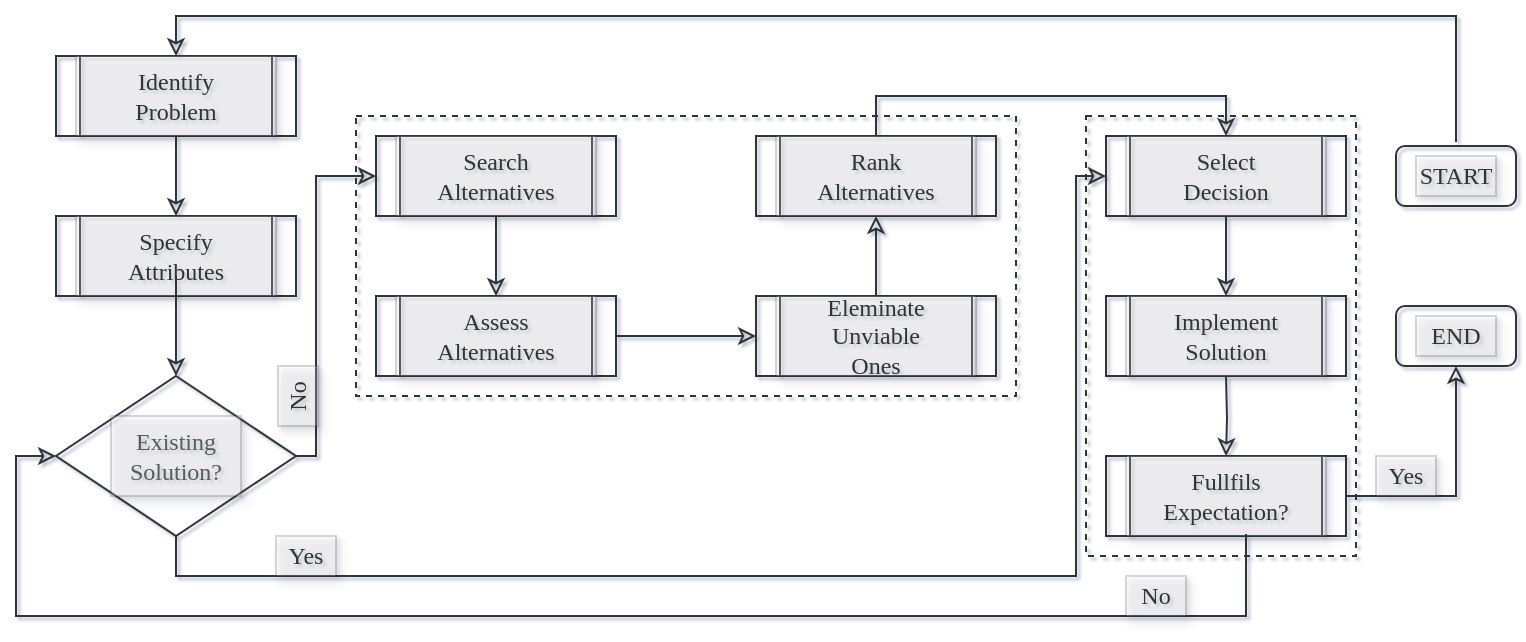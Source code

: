 <mxfile version="13.9.9" type="device"><diagram id="GCCM8uBlXuUrJ0qG87TI" name="Page-1"><mxGraphModel dx="1408" dy="848" grid="0" gridSize="10" guides="1" tooltips="1" connect="1" arrows="1" fold="1" page="1" pageScale="1" pageWidth="827" pageHeight="1169" math="0" shadow="1"><root><mxCell id="0"/><mxCell id="1" parent="0"/><mxCell id="xtIK8jGWa40O25X89FSe-65" value="" style="rounded=0;whiteSpace=wrap;html=1;strokeColor=#2f3537;fillColor=none;dashed=1;" vertex="1" parent="1"><mxGeometry x="575" y="150" width="135" height="220" as="geometry"/></mxCell><mxCell id="xtIK8jGWa40O25X89FSe-4" style="edgeStyle=orthogonalEdgeStyle;rounded=0;orthogonalLoop=1;jettySize=auto;html=1;entryX=0.5;entryY=0;entryDx=0;entryDy=0;endArrow=classic;endFill=0;strokeColor=#2F3537;" edge="1" parent="1" source="xtIK8jGWa40O25X89FSe-2" target="xtIK8jGWa40O25X89FSe-3"><mxGeometry relative="1" as="geometry"/></mxCell><mxCell id="xtIK8jGWa40O25X89FSe-2" value="&lt;font color=&quot;#2f3537&quot; face=&quot;Fira Code&quot;&gt;&lt;br&gt;&lt;/font&gt;" style="shape=process;whiteSpace=wrap;html=1;backgroundOutline=1;strokeColor=#2f3537;fillColor=none;" vertex="1" parent="1"><mxGeometry x="60" y="120" width="120" height="40" as="geometry"/></mxCell><mxCell id="xtIK8jGWa40O25X89FSe-3" value="" style="shape=process;whiteSpace=wrap;html=1;backgroundOutline=1;fillColor=none;strokeColor=#2f3537;" vertex="1" parent="1"><mxGeometry x="60" y="200" width="120" height="40" as="geometry"/></mxCell><mxCell id="xtIK8jGWa40O25X89FSe-5" value="" style="rounded=0;whiteSpace=wrap;html=1;fontFamily=Lucida Console;strokeColor=#2F3537;opacity=20;fillColor=#FFFFFF;shadow=1;fontColor=#2F3537;" vertex="1" parent="1"><mxGeometry x="70" y="120" width="100" height="40" as="geometry"/></mxCell><mxCell id="xtIK8jGWa40O25X89FSe-6" value="Identify Problem" style="text;html=1;strokeColor=none;fillColor=none;align=center;verticalAlign=middle;whiteSpace=wrap;rounded=0;fontFamily=Fira Code;fontSource=https%3A%2F%2Ffonts.googleapis.com%2Fcss2%3Ffamily%3DFira%2BCode%3Awght%40300%26display%3Dswap';fontColor=#2F3537;" vertex="1" parent="1"><mxGeometry x="85" y="130" width="70" height="20" as="geometry"/></mxCell><mxCell id="xtIK8jGWa40O25X89FSe-7" value="" style="rounded=0;whiteSpace=wrap;html=1;fontFamily=Lucida Console;strokeColor=#2F3537;opacity=20;fillColor=#FFFFFF;shadow=1;fontColor=#2F3537;" vertex="1" parent="1"><mxGeometry x="70" y="200" width="100" height="40" as="geometry"/></mxCell><mxCell id="xtIK8jGWa40O25X89FSe-22" style="edgeStyle=orthogonalEdgeStyle;rounded=0;orthogonalLoop=1;jettySize=auto;html=1;endArrow=classic;endFill=0;strokeColor=#2F3537;" edge="1" parent="1" source="xtIK8jGWa40O25X89FSe-8" target="xtIK8jGWa40O25X89FSe-18"><mxGeometry relative="1" as="geometry"/></mxCell><mxCell id="xtIK8jGWa40O25X89FSe-8" value="Specify Attributes" style="text;html=1;strokeColor=none;fillColor=none;align=center;verticalAlign=middle;whiteSpace=wrap;rounded=0;fontFamily=Fira Code;fontSource=https%3A%2F%2Ffonts.googleapis.com%2Fcss2%3Ffamily%3DFira%2BCode%3Awght%40300%26display%3Dswap';fontColor=#2F3537;" vertex="1" parent="1"><mxGeometry x="85" y="210" width="70" height="20" as="geometry"/></mxCell><mxCell id="xtIK8jGWa40O25X89FSe-53" style="edgeStyle=orthogonalEdgeStyle;rounded=0;orthogonalLoop=1;jettySize=auto;html=1;exitX=0.5;exitY=1;exitDx=0;exitDy=0;entryX=0.5;entryY=0;entryDx=0;entryDy=0;endArrow=classic;endFill=0;strokeColor=#2F3537;" edge="1" parent="1" source="xtIK8jGWa40O25X89FSe-10" target="xtIK8jGWa40O25X89FSe-51"><mxGeometry relative="1" as="geometry"/></mxCell><mxCell id="xtIK8jGWa40O25X89FSe-10" value="" style="shape=process;whiteSpace=wrap;html=1;backgroundOutline=1;fillColor=none;strokeColor=#2f3537;" vertex="1" parent="1"><mxGeometry x="220" y="160" width="120" height="40" as="geometry"/></mxCell><mxCell id="xtIK8jGWa40O25X89FSe-11" value="" style="rounded=0;whiteSpace=wrap;html=1;fontFamily=Lucida Console;strokeColor=#2F3537;opacity=20;fillColor=#FFFFFF;shadow=1;fontColor=#2F3537;" vertex="1" parent="1"><mxGeometry x="230" y="160" width="100" height="40" as="geometry"/></mxCell><mxCell id="xtIK8jGWa40O25X89FSe-12" value="Search Alternatives" style="text;html=1;strokeColor=none;fillColor=none;align=center;verticalAlign=middle;whiteSpace=wrap;rounded=0;fontFamily=Fira Code;fontSource=https%3A%2F%2Ffonts.googleapis.com%2Fcss2%3Ffamily%3DFira%2BCode%3Awght%40300%26display%3Dswap';fontColor=#2F3537;" vertex="1" parent="1"><mxGeometry x="245" y="170" width="70" height="20" as="geometry"/></mxCell><mxCell id="xtIK8jGWa40O25X89FSe-14" value="" style="shape=process;whiteSpace=wrap;html=1;backgroundOutline=1;fillColor=none;strokeColor=#2f3537;" vertex="1" parent="1"><mxGeometry x="585" y="160" width="120" height="40" as="geometry"/></mxCell><mxCell id="xtIK8jGWa40O25X89FSe-16" value="Existing Solution?" style="text;html=1;strokeColor=none;fillColor=none;align=center;verticalAlign=middle;whiteSpace=wrap;rounded=0;fontFamily=Fira Code;fontSource=https%3A%2F%2Ffonts.googleapis.com%2Fcss2%3Ffamily%3DFira%2BCode%3Awght%40300%26display%3Dswap';fontColor=#2F3537;" vertex="1" parent="1"><mxGeometry x="85" y="310" width="70" height="20" as="geometry"/></mxCell><mxCell id="xtIK8jGWa40O25X89FSe-25" style="edgeStyle=orthogonalEdgeStyle;rounded=0;orthogonalLoop=1;jettySize=auto;html=1;entryX=0;entryY=0.5;entryDx=0;entryDy=0;endArrow=classic;endFill=0;strokeColor=#2F3537;exitX=0.5;exitY=1;exitDx=0;exitDy=0;" edge="1" parent="1" source="xtIK8jGWa40O25X89FSe-18" target="xtIK8jGWa40O25X89FSe-14"><mxGeometry relative="1" as="geometry"><Array as="points"><mxPoint x="120" y="380"/><mxPoint x="570" y="380"/><mxPoint x="570" y="180"/></Array></mxGeometry></mxCell><mxCell id="xtIK8jGWa40O25X89FSe-30" style="edgeStyle=orthogonalEdgeStyle;rounded=0;orthogonalLoop=1;jettySize=auto;html=1;entryX=0;entryY=0.5;entryDx=0;entryDy=0;endArrow=classic;endFill=0;strokeColor=#2F3537;" edge="1" parent="1" source="xtIK8jGWa40O25X89FSe-18" target="xtIK8jGWa40O25X89FSe-10"><mxGeometry relative="1" as="geometry"><Array as="points"><mxPoint x="190" y="320"/><mxPoint x="190" y="180"/></Array></mxGeometry></mxCell><mxCell id="xtIK8jGWa40O25X89FSe-18" value="" style="rhombus;whiteSpace=wrap;html=1;strokeColor=#2f3537;fillColor=none;" vertex="1" parent="1"><mxGeometry x="60" y="280" width="120" height="80" as="geometry"/></mxCell><mxCell id="xtIK8jGWa40O25X89FSe-19" value="" style="rounded=0;whiteSpace=wrap;html=1;fontFamily=Lucida Console;strokeColor=#2F3537;opacity=20;fillColor=#FFFFFF;shadow=1;fontColor=#2F3537;" vertex="1" parent="1"><mxGeometry x="87.5" y="300" width="65" height="40" as="geometry"/></mxCell><mxCell id="xtIK8jGWa40O25X89FSe-23" value="" style="rounded=0;whiteSpace=wrap;html=1;fontFamily=Lucida Console;strokeColor=#2F3537;opacity=20;fillColor=#FFFFFF;shadow=1;fontColor=#2F3537;" vertex="1" parent="1"><mxGeometry x="595" y="160" width="100" height="40" as="geometry"/></mxCell><mxCell id="xtIK8jGWa40O25X89FSe-35" style="edgeStyle=orthogonalEdgeStyle;rounded=0;orthogonalLoop=1;jettySize=auto;html=1;entryX=0.5;entryY=0;entryDx=0;entryDy=0;endArrow=classic;endFill=0;strokeColor=#2F3537;exitX=0.5;exitY=1;exitDx=0;exitDy=0;" edge="1" parent="1" source="xtIK8jGWa40O25X89FSe-23" target="xtIK8jGWa40O25X89FSe-33"><mxGeometry relative="1" as="geometry"><mxPoint x="645" y="210" as="sourcePoint"/></mxGeometry></mxCell><mxCell id="xtIK8jGWa40O25X89FSe-24" value="Select Decision" style="text;html=1;strokeColor=none;fillColor=none;align=center;verticalAlign=middle;whiteSpace=wrap;rounded=0;fontFamily=Fira Code;fontSource=https%3A%2F%2Ffonts.googleapis.com%2Fcss2%3Ffamily%3DFira%2BCode%3Awght%40300%26display%3Dswap';fontColor=#2F3537;" vertex="1" parent="1"><mxGeometry x="610" y="170" width="70" height="20" as="geometry"/></mxCell><mxCell id="xtIK8jGWa40O25X89FSe-29" value="Yes" style="rounded=0;whiteSpace=wrap;html=1;fontFamily=Lucida Console;strokeColor=#2F3537;opacity=20;fillColor=#FFFFFF;shadow=1;fontColor=#2F3537;" vertex="1" parent="1"><mxGeometry x="170" y="360" width="30" height="20" as="geometry"/></mxCell><mxCell id="xtIK8jGWa40O25X89FSe-31" value="No" style="rounded=0;whiteSpace=wrap;html=1;fontFamily=Lucida Console;strokeColor=#2F3537;opacity=20;fillColor=#FFFFFF;shadow=1;fontColor=#2F3537;rotation=-90;" vertex="1" parent="1"><mxGeometry x="166" y="280" width="30" height="20" as="geometry"/></mxCell><mxCell id="xtIK8jGWa40O25X89FSe-32" value="" style="shape=process;whiteSpace=wrap;html=1;backgroundOutline=1;fillColor=none;strokeColor=#2f3537;" vertex="1" parent="1"><mxGeometry x="585" y="240" width="120" height="40" as="geometry"/></mxCell><mxCell id="xtIK8jGWa40O25X89FSe-33" value="" style="rounded=0;whiteSpace=wrap;html=1;fontFamily=Lucida Console;strokeColor=#2F3537;opacity=20;fillColor=#FFFFFF;shadow=1;fontColor=#2F3537;" vertex="1" parent="1"><mxGeometry x="595" y="240" width="100" height="40" as="geometry"/></mxCell><mxCell id="xtIK8jGWa40O25X89FSe-39" style="edgeStyle=orthogonalEdgeStyle;rounded=0;orthogonalLoop=1;jettySize=auto;html=1;entryX=0.5;entryY=0;entryDx=0;entryDy=0;endArrow=classic;endFill=0;strokeColor=#2F3537;" edge="1" parent="1" target="xtIK8jGWa40O25X89FSe-37"><mxGeometry relative="1" as="geometry"><mxPoint x="645" y="280" as="sourcePoint"/></mxGeometry></mxCell><mxCell id="xtIK8jGWa40O25X89FSe-34" value="Implement Solution" style="text;html=1;strokeColor=none;fillColor=none;align=center;verticalAlign=middle;whiteSpace=wrap;rounded=0;fontFamily=Fira Code;fontSource=https%3A%2F%2Ffonts.googleapis.com%2Fcss2%3Ffamily%3DFira%2BCode%3Awght%40300%26display%3Dswap';fontColor=#2F3537;" vertex="1" parent="1"><mxGeometry x="610" y="250" width="70" height="20" as="geometry"/></mxCell><mxCell id="xtIK8jGWa40O25X89FSe-44" style="edgeStyle=orthogonalEdgeStyle;rounded=0;orthogonalLoop=1;jettySize=auto;html=1;entryX=0.5;entryY=1;entryDx=0;entryDy=0;endArrow=classic;endFill=0;strokeColor=#2F3537;" edge="1" parent="1" source="xtIK8jGWa40O25X89FSe-36" target="xtIK8jGWa40O25X89FSe-42"><mxGeometry relative="1" as="geometry"/></mxCell><mxCell id="xtIK8jGWa40O25X89FSe-36" value="" style="shape=process;whiteSpace=wrap;html=1;backgroundOutline=1;fillColor=none;strokeColor=#2f3537;" vertex="1" parent="1"><mxGeometry x="585" y="320" width="120" height="40" as="geometry"/></mxCell><mxCell id="xtIK8jGWa40O25X89FSe-37" value="" style="rounded=0;whiteSpace=wrap;html=1;fontFamily=Lucida Console;strokeColor=#2F3537;opacity=20;fillColor=#FFFFFF;shadow=1;fontColor=#2F3537;" vertex="1" parent="1"><mxGeometry x="595" y="320" width="100" height="40" as="geometry"/></mxCell><mxCell id="xtIK8jGWa40O25X89FSe-40" style="edgeStyle=orthogonalEdgeStyle;rounded=0;orthogonalLoop=1;jettySize=auto;html=1;entryX=0;entryY=0.5;entryDx=0;entryDy=0;endArrow=classic;endFill=0;strokeColor=#2F3537;" edge="1" parent="1" target="xtIK8jGWa40O25X89FSe-18"><mxGeometry relative="1" as="geometry"><mxPoint x="655" y="359" as="sourcePoint"/><Array as="points"><mxPoint x="655" y="400"/><mxPoint x="40" y="400"/><mxPoint x="40" y="320"/></Array></mxGeometry></mxCell><mxCell id="xtIK8jGWa40O25X89FSe-38" value="Fullfils Expectation?" style="text;html=1;strokeColor=none;fillColor=none;align=center;verticalAlign=middle;whiteSpace=wrap;rounded=0;fontFamily=Fira Code;fontSource=https%3A%2F%2Ffonts.googleapis.com%2Fcss2%3Ffamily%3DFira%2BCode%3Awght%40300%26display%3Dswap';fontColor=#2F3537;" vertex="1" parent="1"><mxGeometry x="610" y="330" width="70" height="20" as="geometry"/></mxCell><mxCell id="xtIK8jGWa40O25X89FSe-41" value="No" style="rounded=0;whiteSpace=wrap;html=1;fontFamily=Lucida Console;strokeColor=#2F3537;opacity=20;fillColor=#FFFFFF;shadow=1;fontColor=#2F3537;rotation=0;" vertex="1" parent="1"><mxGeometry x="595" y="380" width="30" height="20" as="geometry"/></mxCell><mxCell id="xtIK8jGWa40O25X89FSe-42" value="" style="rounded=1;whiteSpace=wrap;html=1;strokeColor=#2f3537;fillColor=none;" vertex="1" parent="1"><mxGeometry x="730" y="245" width="60" height="30" as="geometry"/></mxCell><mxCell id="xtIK8jGWa40O25X89FSe-43" value="END" style="rounded=0;whiteSpace=wrap;html=1;fontFamily=Lucida Console;strokeColor=#2F3537;opacity=20;fillColor=#FFFFFF;shadow=1;fontColor=#2F3537;rotation=0;" vertex="1" parent="1"><mxGeometry x="740" y="250" width="40" height="20" as="geometry"/></mxCell><mxCell id="xtIK8jGWa40O25X89FSe-45" value="Yes" style="rounded=0;whiteSpace=wrap;html=1;fontFamily=Lucida Console;strokeColor=#2F3537;opacity=20;fillColor=#FFFFFF;shadow=1;fontColor=#2F3537;" vertex="1" parent="1"><mxGeometry x="720" y="320" width="30" height="20" as="geometry"/></mxCell><mxCell id="xtIK8jGWa40O25X89FSe-46" value="" style="rounded=1;whiteSpace=wrap;html=1;strokeColor=#2f3537;fillColor=none;" vertex="1" parent="1"><mxGeometry x="730" y="165" width="60" height="30" as="geometry"/></mxCell><mxCell id="xtIK8jGWa40O25X89FSe-48" style="edgeStyle=orthogonalEdgeStyle;rounded=0;orthogonalLoop=1;jettySize=auto;html=1;entryX=0.5;entryY=0;entryDx=0;entryDy=0;endArrow=classic;endFill=0;strokeColor=#2F3537;" edge="1" parent="1" target="xtIK8jGWa40O25X89FSe-5"><mxGeometry relative="1" as="geometry"><mxPoint x="760" y="163" as="sourcePoint"/><Array as="points"><mxPoint x="760" y="100"/><mxPoint x="120" y="100"/></Array></mxGeometry></mxCell><mxCell id="xtIK8jGWa40O25X89FSe-47" value="START" style="rounded=0;whiteSpace=wrap;html=1;fontFamily=Lucida Console;strokeColor=#2F3537;opacity=20;fillColor=#FFFFFF;shadow=1;fontColor=#2F3537;rotation=0;" vertex="1" parent="1"><mxGeometry x="740" y="170" width="40" height="20" as="geometry"/></mxCell><mxCell id="xtIK8jGWa40O25X89FSe-57" style="edgeStyle=orthogonalEdgeStyle;rounded=0;orthogonalLoop=1;jettySize=auto;html=1;entryX=0;entryY=0.5;entryDx=0;entryDy=0;endArrow=classic;endFill=0;strokeColor=#2F3537;" edge="1" parent="1" source="xtIK8jGWa40O25X89FSe-50" target="xtIK8jGWa40O25X89FSe-54"><mxGeometry relative="1" as="geometry"/></mxCell><mxCell id="xtIK8jGWa40O25X89FSe-50" value="" style="shape=process;whiteSpace=wrap;html=1;backgroundOutline=1;fillColor=none;strokeColor=#2f3537;" vertex="1" parent="1"><mxGeometry x="220" y="240" width="120" height="40" as="geometry"/></mxCell><mxCell id="xtIK8jGWa40O25X89FSe-51" value="" style="rounded=0;whiteSpace=wrap;html=1;fontFamily=Lucida Console;strokeColor=#2F3537;opacity=20;fillColor=#FFFFFF;shadow=1;fontColor=#2F3537;" vertex="1" parent="1"><mxGeometry x="230" y="240" width="100" height="40" as="geometry"/></mxCell><mxCell id="xtIK8jGWa40O25X89FSe-52" value="Assess Alternatives" style="text;html=1;strokeColor=none;fillColor=none;align=center;verticalAlign=middle;whiteSpace=wrap;rounded=0;fontFamily=Fira Code;fontSource=https%3A%2F%2Ffonts.googleapis.com%2Fcss2%3Ffamily%3DFira%2BCode%3Awght%40300%26display%3Dswap';fontColor=#2F3537;" vertex="1" parent="1"><mxGeometry x="245" y="250" width="70" height="20" as="geometry"/></mxCell><mxCell id="xtIK8jGWa40O25X89FSe-61" style="edgeStyle=orthogonalEdgeStyle;rounded=0;orthogonalLoop=1;jettySize=auto;html=1;entryX=0.5;entryY=1;entryDx=0;entryDy=0;endArrow=classic;endFill=0;strokeColor=#2F3537;" edge="1" parent="1" source="xtIK8jGWa40O25X89FSe-54" target="xtIK8jGWa40O25X89FSe-58"><mxGeometry relative="1" as="geometry"/></mxCell><mxCell id="xtIK8jGWa40O25X89FSe-54" value="" style="shape=process;whiteSpace=wrap;html=1;backgroundOutline=1;fillColor=none;strokeColor=#2f3537;" vertex="1" parent="1"><mxGeometry x="410" y="240" width="120" height="40" as="geometry"/></mxCell><mxCell id="xtIK8jGWa40O25X89FSe-55" value="" style="rounded=0;whiteSpace=wrap;html=1;fontFamily=Lucida Console;strokeColor=#2F3537;opacity=20;fillColor=#FFFFFF;shadow=1;fontColor=#2F3537;" vertex="1" parent="1"><mxGeometry x="420" y="240" width="100" height="40" as="geometry"/></mxCell><mxCell id="xtIK8jGWa40O25X89FSe-56" value="Eleminate&lt;br&gt;Unviable Ones" style="text;html=1;strokeColor=none;fillColor=none;align=center;verticalAlign=middle;whiteSpace=wrap;rounded=0;fontFamily=Fira Code;fontSource=https%3A%2F%2Ffonts.googleapis.com%2Fcss2%3Ffamily%3DFira%2BCode%3Awght%40300%26display%3Dswap';fontColor=#2F3537;" vertex="1" parent="1"><mxGeometry x="435" y="250" width="70" height="20" as="geometry"/></mxCell><mxCell id="xtIK8jGWa40O25X89FSe-62" style="edgeStyle=orthogonalEdgeStyle;rounded=0;orthogonalLoop=1;jettySize=auto;html=1;entryX=0.5;entryY=0;entryDx=0;entryDy=0;endArrow=classic;endFill=0;strokeColor=#2F3537;exitX=0.5;exitY=0;exitDx=0;exitDy=0;" edge="1" parent="1" source="xtIK8jGWa40O25X89FSe-59" target="xtIK8jGWa40O25X89FSe-23"><mxGeometry relative="1" as="geometry"/></mxCell><mxCell id="xtIK8jGWa40O25X89FSe-58" value="" style="shape=process;whiteSpace=wrap;html=1;backgroundOutline=1;fillColor=none;strokeColor=#2f3537;" vertex="1" parent="1"><mxGeometry x="410" y="160" width="120" height="40" as="geometry"/></mxCell><mxCell id="xtIK8jGWa40O25X89FSe-59" value="" style="rounded=0;whiteSpace=wrap;html=1;fontFamily=Lucida Console;strokeColor=#2F3537;opacity=20;fillColor=#FFFFFF;shadow=1;fontColor=#2F3537;" vertex="1" parent="1"><mxGeometry x="420" y="160" width="100" height="40" as="geometry"/></mxCell><mxCell id="xtIK8jGWa40O25X89FSe-60" value="Rank Alternatives" style="text;html=1;strokeColor=none;fillColor=none;align=center;verticalAlign=middle;whiteSpace=wrap;rounded=0;fontFamily=Fira Code;fontSource=https%3A%2F%2Ffonts.googleapis.com%2Fcss2%3Ffamily%3DFira%2BCode%3Awght%40300%26display%3Dswap';fontColor=#2F3537;" vertex="1" parent="1"><mxGeometry x="435" y="170" width="70" height="20" as="geometry"/></mxCell><mxCell id="xtIK8jGWa40O25X89FSe-64" value="" style="rounded=0;whiteSpace=wrap;html=1;strokeColor=#2f3537;fillColor=none;dashed=1;" vertex="1" parent="1"><mxGeometry x="210" y="150" width="330" height="140" as="geometry"/></mxCell></root></mxGraphModel></diagram></mxfile>